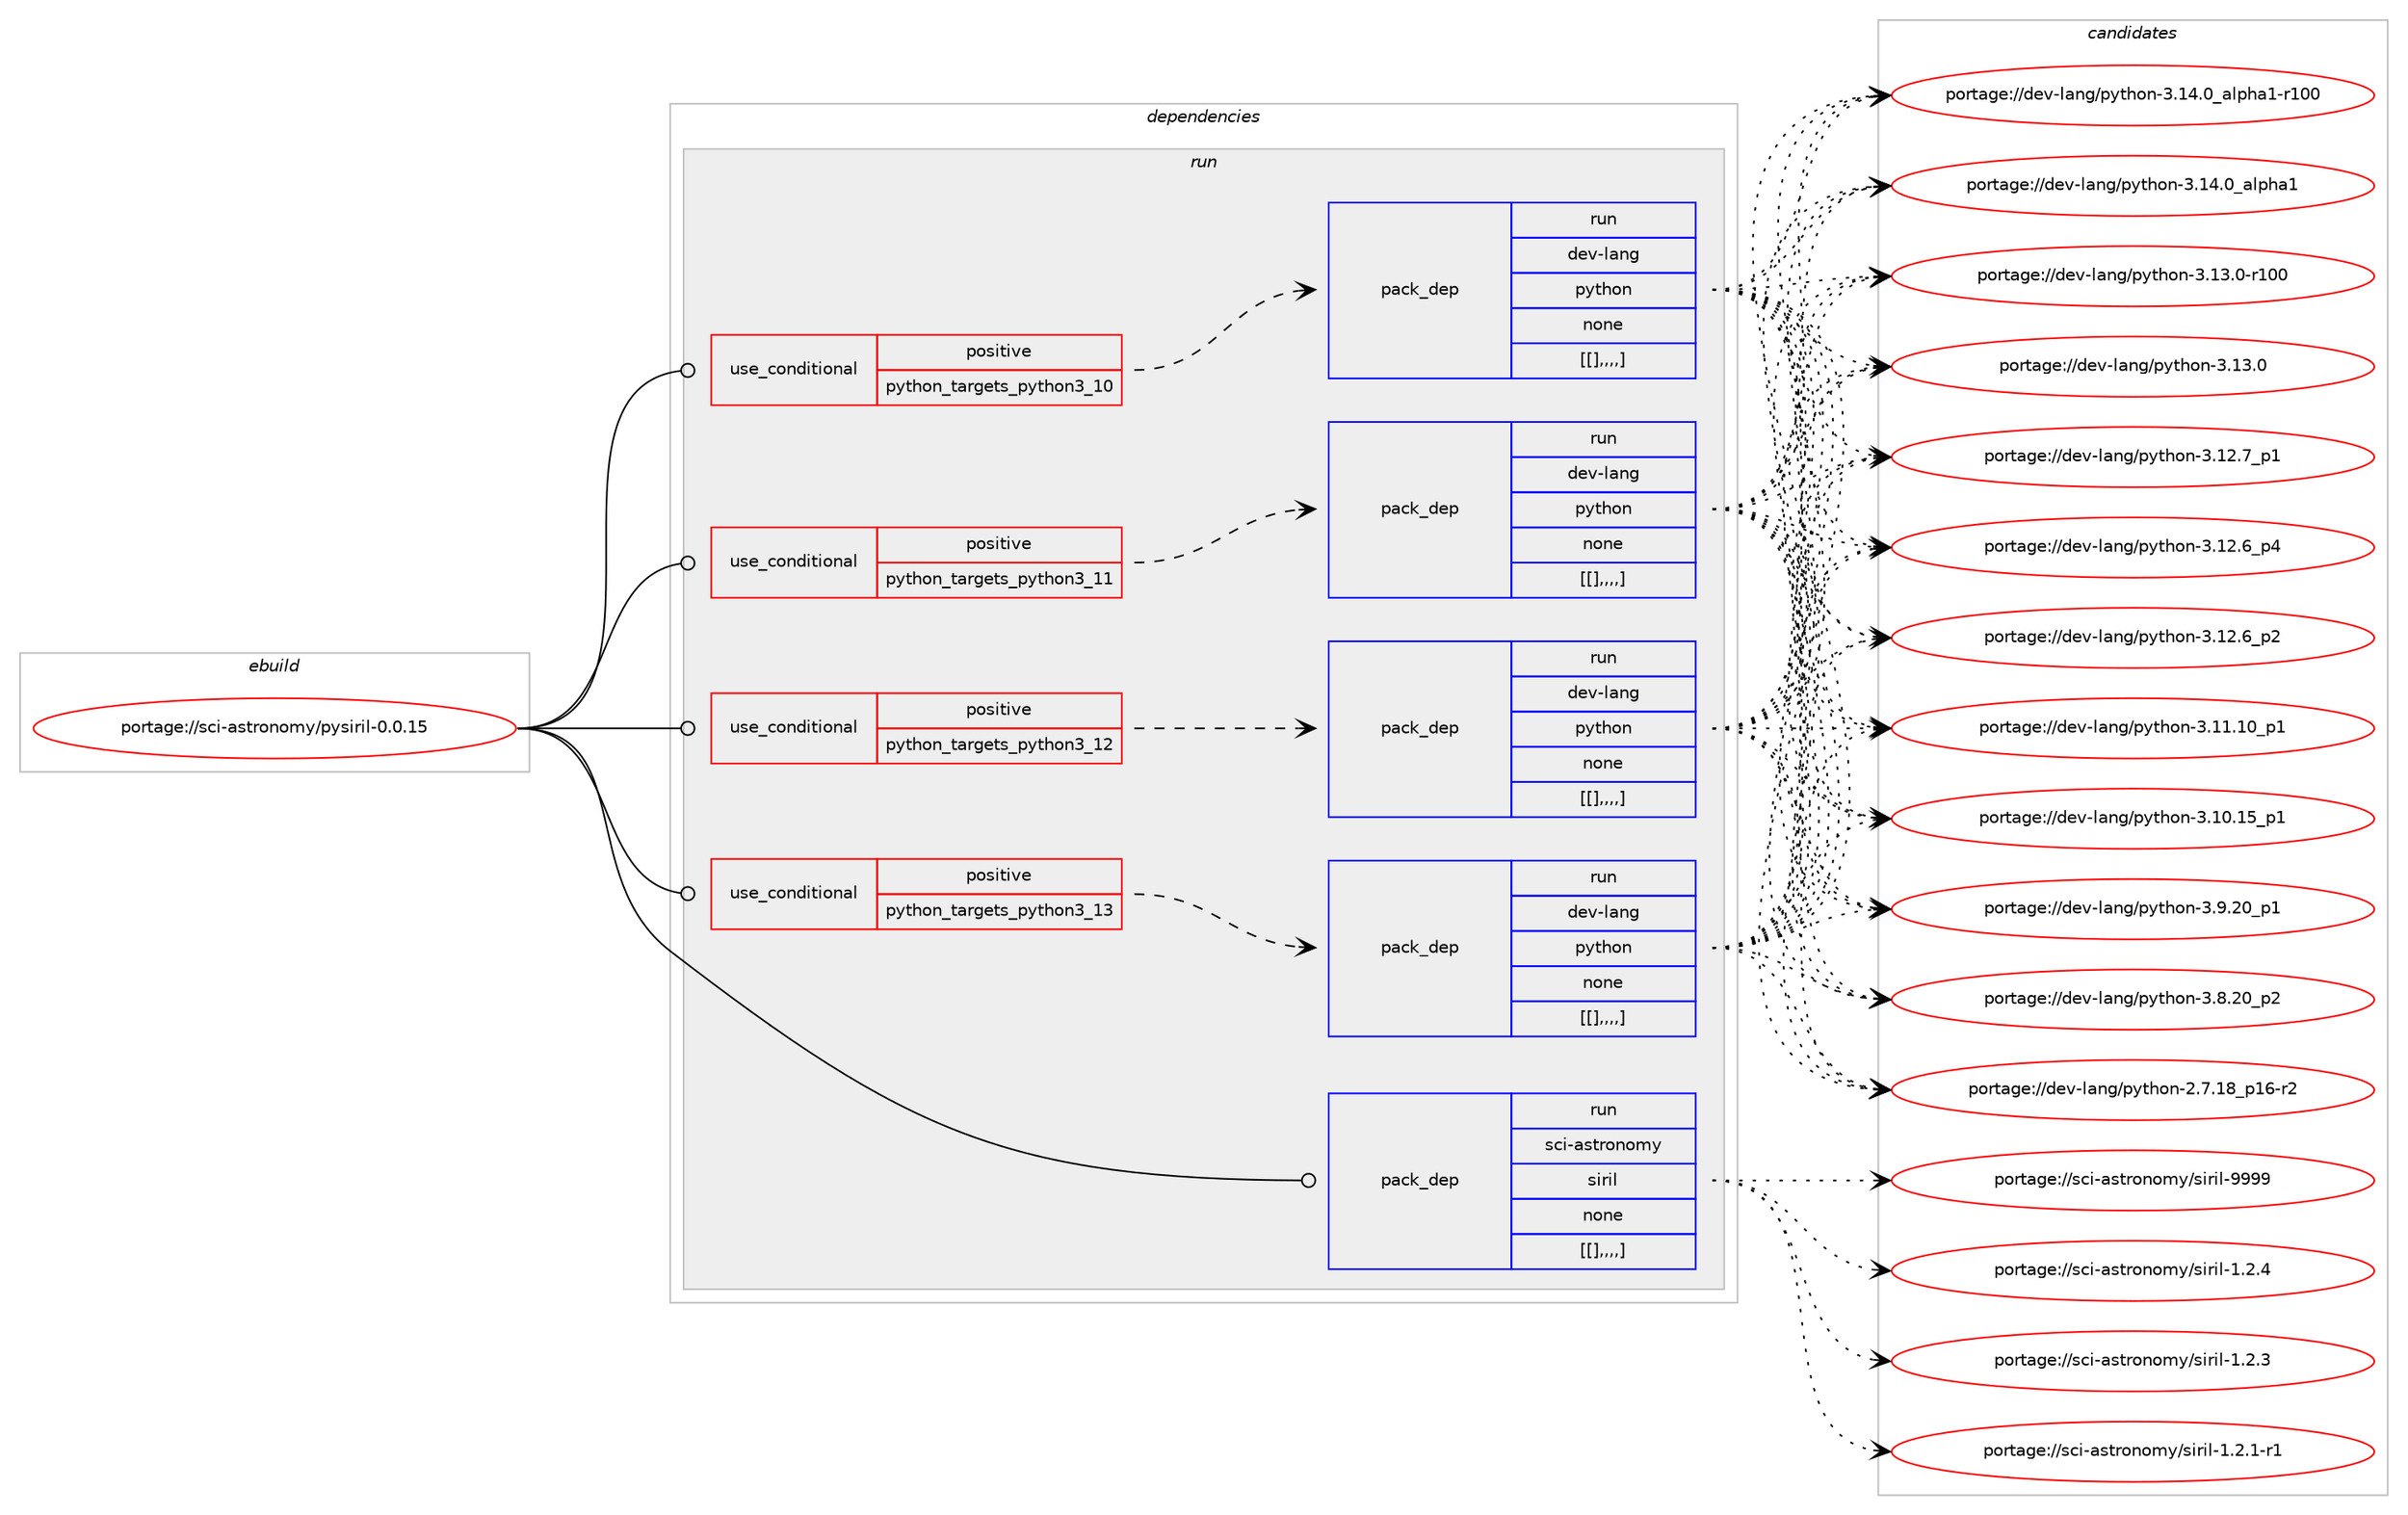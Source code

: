 digraph prolog {

# *************
# Graph options
# *************

newrank=true;
concentrate=true;
compound=true;
graph [rankdir=LR,fontname=Helvetica,fontsize=10,ranksep=1.5];#, ranksep=2.5, nodesep=0.2];
edge  [arrowhead=vee];
node  [fontname=Helvetica,fontsize=10];

# **********
# The ebuild
# **********

subgraph cluster_leftcol {
color=gray;
label=<<i>ebuild</i>>;
id [label="portage://sci-astronomy/pysiril-0.0.15", color=red, width=4, href="../sci-astronomy/pysiril-0.0.15.svg"];
}

# ****************
# The dependencies
# ****************

subgraph cluster_midcol {
color=gray;
label=<<i>dependencies</i>>;
subgraph cluster_compile {
fillcolor="#eeeeee";
style=filled;
label=<<i>compile</i>>;
}
subgraph cluster_compileandrun {
fillcolor="#eeeeee";
style=filled;
label=<<i>compile and run</i>>;
}
subgraph cluster_run {
fillcolor="#eeeeee";
style=filled;
label=<<i>run</i>>;
subgraph cond109841 {
dependency414034 [label=<<TABLE BORDER="0" CELLBORDER="1" CELLSPACING="0" CELLPADDING="4"><TR><TD ROWSPAN="3" CELLPADDING="10">use_conditional</TD></TR><TR><TD>positive</TD></TR><TR><TD>python_targets_python3_10</TD></TR></TABLE>>, shape=none, color=red];
subgraph pack301098 {
dependency414042 [label=<<TABLE BORDER="0" CELLBORDER="1" CELLSPACING="0" CELLPADDING="4" WIDTH="220"><TR><TD ROWSPAN="6" CELLPADDING="30">pack_dep</TD></TR><TR><TD WIDTH="110">run</TD></TR><TR><TD>dev-lang</TD></TR><TR><TD>python</TD></TR><TR><TD>none</TD></TR><TR><TD>[[],,,,]</TD></TR></TABLE>>, shape=none, color=blue];
}
dependency414034:e -> dependency414042:w [weight=20,style="dashed",arrowhead="vee"];
}
id:e -> dependency414034:w [weight=20,style="solid",arrowhead="odot"];
subgraph cond109846 {
dependency414052 [label=<<TABLE BORDER="0" CELLBORDER="1" CELLSPACING="0" CELLPADDING="4"><TR><TD ROWSPAN="3" CELLPADDING="10">use_conditional</TD></TR><TR><TD>positive</TD></TR><TR><TD>python_targets_python3_11</TD></TR></TABLE>>, shape=none, color=red];
subgraph pack301110 {
dependency414057 [label=<<TABLE BORDER="0" CELLBORDER="1" CELLSPACING="0" CELLPADDING="4" WIDTH="220"><TR><TD ROWSPAN="6" CELLPADDING="30">pack_dep</TD></TR><TR><TD WIDTH="110">run</TD></TR><TR><TD>dev-lang</TD></TR><TR><TD>python</TD></TR><TR><TD>none</TD></TR><TR><TD>[[],,,,]</TD></TR></TABLE>>, shape=none, color=blue];
}
dependency414052:e -> dependency414057:w [weight=20,style="dashed",arrowhead="vee"];
}
id:e -> dependency414052:w [weight=20,style="solid",arrowhead="odot"];
subgraph cond109855 {
dependency414076 [label=<<TABLE BORDER="0" CELLBORDER="1" CELLSPACING="0" CELLPADDING="4"><TR><TD ROWSPAN="3" CELLPADDING="10">use_conditional</TD></TR><TR><TD>positive</TD></TR><TR><TD>python_targets_python3_12</TD></TR></TABLE>>, shape=none, color=red];
subgraph pack301127 {
dependency414103 [label=<<TABLE BORDER="0" CELLBORDER="1" CELLSPACING="0" CELLPADDING="4" WIDTH="220"><TR><TD ROWSPAN="6" CELLPADDING="30">pack_dep</TD></TR><TR><TD WIDTH="110">run</TD></TR><TR><TD>dev-lang</TD></TR><TR><TD>python</TD></TR><TR><TD>none</TD></TR><TR><TD>[[],,,,]</TD></TR></TABLE>>, shape=none, color=blue];
}
dependency414076:e -> dependency414103:w [weight=20,style="dashed",arrowhead="vee"];
}
id:e -> dependency414076:w [weight=20,style="solid",arrowhead="odot"];
subgraph cond109869 {
dependency414134 [label=<<TABLE BORDER="0" CELLBORDER="1" CELLSPACING="0" CELLPADDING="4"><TR><TD ROWSPAN="3" CELLPADDING="10">use_conditional</TD></TR><TR><TD>positive</TD></TR><TR><TD>python_targets_python3_13</TD></TR></TABLE>>, shape=none, color=red];
subgraph pack301176 {
dependency414174 [label=<<TABLE BORDER="0" CELLBORDER="1" CELLSPACING="0" CELLPADDING="4" WIDTH="220"><TR><TD ROWSPAN="6" CELLPADDING="30">pack_dep</TD></TR><TR><TD WIDTH="110">run</TD></TR><TR><TD>dev-lang</TD></TR><TR><TD>python</TD></TR><TR><TD>none</TD></TR><TR><TD>[[],,,,]</TD></TR></TABLE>>, shape=none, color=blue];
}
dependency414134:e -> dependency414174:w [weight=20,style="dashed",arrowhead="vee"];
}
id:e -> dependency414134:w [weight=20,style="solid",arrowhead="odot"];
subgraph pack301196 {
dependency414189 [label=<<TABLE BORDER="0" CELLBORDER="1" CELLSPACING="0" CELLPADDING="4" WIDTH="220"><TR><TD ROWSPAN="6" CELLPADDING="30">pack_dep</TD></TR><TR><TD WIDTH="110">run</TD></TR><TR><TD>sci-astronomy</TD></TR><TR><TD>siril</TD></TR><TR><TD>none</TD></TR><TR><TD>[[],,,,]</TD></TR></TABLE>>, shape=none, color=blue];
}
id:e -> dependency414189:w [weight=20,style="solid",arrowhead="odot"];
}
}

# **************
# The candidates
# **************

subgraph cluster_choices {
rank=same;
color=gray;
label=<<i>candidates</i>>;

subgraph choice300569 {
color=black;
nodesep=1;
choice100101118451089711010347112121116104111110455146495246489597108112104974945114494848 [label="portage://dev-lang/python-3.14.0_alpha1-r100", color=red, width=4,href="../dev-lang/python-3.14.0_alpha1-r100.svg"];
choice1001011184510897110103471121211161041111104551464952464895971081121049749 [label="portage://dev-lang/python-3.14.0_alpha1", color=red, width=4,href="../dev-lang/python-3.14.0_alpha1.svg"];
choice1001011184510897110103471121211161041111104551464951464845114494848 [label="portage://dev-lang/python-3.13.0-r100", color=red, width=4,href="../dev-lang/python-3.13.0-r100.svg"];
choice10010111845108971101034711212111610411111045514649514648 [label="portage://dev-lang/python-3.13.0", color=red, width=4,href="../dev-lang/python-3.13.0.svg"];
choice100101118451089711010347112121116104111110455146495046559511249 [label="portage://dev-lang/python-3.12.7_p1", color=red, width=4,href="../dev-lang/python-3.12.7_p1.svg"];
choice100101118451089711010347112121116104111110455146495046549511252 [label="portage://dev-lang/python-3.12.6_p4", color=red, width=4,href="../dev-lang/python-3.12.6_p4.svg"];
choice100101118451089711010347112121116104111110455146495046549511250 [label="portage://dev-lang/python-3.12.6_p2", color=red, width=4,href="../dev-lang/python-3.12.6_p2.svg"];
choice10010111845108971101034711212111610411111045514649494649489511249 [label="portage://dev-lang/python-3.11.10_p1", color=red, width=4,href="../dev-lang/python-3.11.10_p1.svg"];
choice10010111845108971101034711212111610411111045514649484649539511249 [label="portage://dev-lang/python-3.10.15_p1", color=red, width=4,href="../dev-lang/python-3.10.15_p1.svg"];
choice100101118451089711010347112121116104111110455146574650489511249 [label="portage://dev-lang/python-3.9.20_p1", color=red, width=4,href="../dev-lang/python-3.9.20_p1.svg"];
choice100101118451089711010347112121116104111110455146564650489511250 [label="portage://dev-lang/python-3.8.20_p2", color=red, width=4,href="../dev-lang/python-3.8.20_p2.svg"];
choice100101118451089711010347112121116104111110455046554649569511249544511450 [label="portage://dev-lang/python-2.7.18_p16-r2", color=red, width=4,href="../dev-lang/python-2.7.18_p16-r2.svg"];
dependency414042:e -> choice100101118451089711010347112121116104111110455146495246489597108112104974945114494848:w [style=dotted,weight="100"];
dependency414042:e -> choice1001011184510897110103471121211161041111104551464952464895971081121049749:w [style=dotted,weight="100"];
dependency414042:e -> choice1001011184510897110103471121211161041111104551464951464845114494848:w [style=dotted,weight="100"];
dependency414042:e -> choice10010111845108971101034711212111610411111045514649514648:w [style=dotted,weight="100"];
dependency414042:e -> choice100101118451089711010347112121116104111110455146495046559511249:w [style=dotted,weight="100"];
dependency414042:e -> choice100101118451089711010347112121116104111110455146495046549511252:w [style=dotted,weight="100"];
dependency414042:e -> choice100101118451089711010347112121116104111110455146495046549511250:w [style=dotted,weight="100"];
dependency414042:e -> choice10010111845108971101034711212111610411111045514649494649489511249:w [style=dotted,weight="100"];
dependency414042:e -> choice10010111845108971101034711212111610411111045514649484649539511249:w [style=dotted,weight="100"];
dependency414042:e -> choice100101118451089711010347112121116104111110455146574650489511249:w [style=dotted,weight="100"];
dependency414042:e -> choice100101118451089711010347112121116104111110455146564650489511250:w [style=dotted,weight="100"];
dependency414042:e -> choice100101118451089711010347112121116104111110455046554649569511249544511450:w [style=dotted,weight="100"];
}
subgraph choice300585 {
color=black;
nodesep=1;
choice100101118451089711010347112121116104111110455146495246489597108112104974945114494848 [label="portage://dev-lang/python-3.14.0_alpha1-r100", color=red, width=4,href="../dev-lang/python-3.14.0_alpha1-r100.svg"];
choice1001011184510897110103471121211161041111104551464952464895971081121049749 [label="portage://dev-lang/python-3.14.0_alpha1", color=red, width=4,href="../dev-lang/python-3.14.0_alpha1.svg"];
choice1001011184510897110103471121211161041111104551464951464845114494848 [label="portage://dev-lang/python-3.13.0-r100", color=red, width=4,href="../dev-lang/python-3.13.0-r100.svg"];
choice10010111845108971101034711212111610411111045514649514648 [label="portage://dev-lang/python-3.13.0", color=red, width=4,href="../dev-lang/python-3.13.0.svg"];
choice100101118451089711010347112121116104111110455146495046559511249 [label="portage://dev-lang/python-3.12.7_p1", color=red, width=4,href="../dev-lang/python-3.12.7_p1.svg"];
choice100101118451089711010347112121116104111110455146495046549511252 [label="portage://dev-lang/python-3.12.6_p4", color=red, width=4,href="../dev-lang/python-3.12.6_p4.svg"];
choice100101118451089711010347112121116104111110455146495046549511250 [label="portage://dev-lang/python-3.12.6_p2", color=red, width=4,href="../dev-lang/python-3.12.6_p2.svg"];
choice10010111845108971101034711212111610411111045514649494649489511249 [label="portage://dev-lang/python-3.11.10_p1", color=red, width=4,href="../dev-lang/python-3.11.10_p1.svg"];
choice10010111845108971101034711212111610411111045514649484649539511249 [label="portage://dev-lang/python-3.10.15_p1", color=red, width=4,href="../dev-lang/python-3.10.15_p1.svg"];
choice100101118451089711010347112121116104111110455146574650489511249 [label="portage://dev-lang/python-3.9.20_p1", color=red, width=4,href="../dev-lang/python-3.9.20_p1.svg"];
choice100101118451089711010347112121116104111110455146564650489511250 [label="portage://dev-lang/python-3.8.20_p2", color=red, width=4,href="../dev-lang/python-3.8.20_p2.svg"];
choice100101118451089711010347112121116104111110455046554649569511249544511450 [label="portage://dev-lang/python-2.7.18_p16-r2", color=red, width=4,href="../dev-lang/python-2.7.18_p16-r2.svg"];
dependency414057:e -> choice100101118451089711010347112121116104111110455146495246489597108112104974945114494848:w [style=dotted,weight="100"];
dependency414057:e -> choice1001011184510897110103471121211161041111104551464952464895971081121049749:w [style=dotted,weight="100"];
dependency414057:e -> choice1001011184510897110103471121211161041111104551464951464845114494848:w [style=dotted,weight="100"];
dependency414057:e -> choice10010111845108971101034711212111610411111045514649514648:w [style=dotted,weight="100"];
dependency414057:e -> choice100101118451089711010347112121116104111110455146495046559511249:w [style=dotted,weight="100"];
dependency414057:e -> choice100101118451089711010347112121116104111110455146495046549511252:w [style=dotted,weight="100"];
dependency414057:e -> choice100101118451089711010347112121116104111110455146495046549511250:w [style=dotted,weight="100"];
dependency414057:e -> choice10010111845108971101034711212111610411111045514649494649489511249:w [style=dotted,weight="100"];
dependency414057:e -> choice10010111845108971101034711212111610411111045514649484649539511249:w [style=dotted,weight="100"];
dependency414057:e -> choice100101118451089711010347112121116104111110455146574650489511249:w [style=dotted,weight="100"];
dependency414057:e -> choice100101118451089711010347112121116104111110455146564650489511250:w [style=dotted,weight="100"];
dependency414057:e -> choice100101118451089711010347112121116104111110455046554649569511249544511450:w [style=dotted,weight="100"];
}
subgraph choice300593 {
color=black;
nodesep=1;
choice100101118451089711010347112121116104111110455146495246489597108112104974945114494848 [label="portage://dev-lang/python-3.14.0_alpha1-r100", color=red, width=4,href="../dev-lang/python-3.14.0_alpha1-r100.svg"];
choice1001011184510897110103471121211161041111104551464952464895971081121049749 [label="portage://dev-lang/python-3.14.0_alpha1", color=red, width=4,href="../dev-lang/python-3.14.0_alpha1.svg"];
choice1001011184510897110103471121211161041111104551464951464845114494848 [label="portage://dev-lang/python-3.13.0-r100", color=red, width=4,href="../dev-lang/python-3.13.0-r100.svg"];
choice10010111845108971101034711212111610411111045514649514648 [label="portage://dev-lang/python-3.13.0", color=red, width=4,href="../dev-lang/python-3.13.0.svg"];
choice100101118451089711010347112121116104111110455146495046559511249 [label="portage://dev-lang/python-3.12.7_p1", color=red, width=4,href="../dev-lang/python-3.12.7_p1.svg"];
choice100101118451089711010347112121116104111110455146495046549511252 [label="portage://dev-lang/python-3.12.6_p4", color=red, width=4,href="../dev-lang/python-3.12.6_p4.svg"];
choice100101118451089711010347112121116104111110455146495046549511250 [label="portage://dev-lang/python-3.12.6_p2", color=red, width=4,href="../dev-lang/python-3.12.6_p2.svg"];
choice10010111845108971101034711212111610411111045514649494649489511249 [label="portage://dev-lang/python-3.11.10_p1", color=red, width=4,href="../dev-lang/python-3.11.10_p1.svg"];
choice10010111845108971101034711212111610411111045514649484649539511249 [label="portage://dev-lang/python-3.10.15_p1", color=red, width=4,href="../dev-lang/python-3.10.15_p1.svg"];
choice100101118451089711010347112121116104111110455146574650489511249 [label="portage://dev-lang/python-3.9.20_p1", color=red, width=4,href="../dev-lang/python-3.9.20_p1.svg"];
choice100101118451089711010347112121116104111110455146564650489511250 [label="portage://dev-lang/python-3.8.20_p2", color=red, width=4,href="../dev-lang/python-3.8.20_p2.svg"];
choice100101118451089711010347112121116104111110455046554649569511249544511450 [label="portage://dev-lang/python-2.7.18_p16-r2", color=red, width=4,href="../dev-lang/python-2.7.18_p16-r2.svg"];
dependency414103:e -> choice100101118451089711010347112121116104111110455146495246489597108112104974945114494848:w [style=dotted,weight="100"];
dependency414103:e -> choice1001011184510897110103471121211161041111104551464952464895971081121049749:w [style=dotted,weight="100"];
dependency414103:e -> choice1001011184510897110103471121211161041111104551464951464845114494848:w [style=dotted,weight="100"];
dependency414103:e -> choice10010111845108971101034711212111610411111045514649514648:w [style=dotted,weight="100"];
dependency414103:e -> choice100101118451089711010347112121116104111110455146495046559511249:w [style=dotted,weight="100"];
dependency414103:e -> choice100101118451089711010347112121116104111110455146495046549511252:w [style=dotted,weight="100"];
dependency414103:e -> choice100101118451089711010347112121116104111110455146495046549511250:w [style=dotted,weight="100"];
dependency414103:e -> choice10010111845108971101034711212111610411111045514649494649489511249:w [style=dotted,weight="100"];
dependency414103:e -> choice10010111845108971101034711212111610411111045514649484649539511249:w [style=dotted,weight="100"];
dependency414103:e -> choice100101118451089711010347112121116104111110455146574650489511249:w [style=dotted,weight="100"];
dependency414103:e -> choice100101118451089711010347112121116104111110455146564650489511250:w [style=dotted,weight="100"];
dependency414103:e -> choice100101118451089711010347112121116104111110455046554649569511249544511450:w [style=dotted,weight="100"];
}
subgraph choice300639 {
color=black;
nodesep=1;
choice100101118451089711010347112121116104111110455146495246489597108112104974945114494848 [label="portage://dev-lang/python-3.14.0_alpha1-r100", color=red, width=4,href="../dev-lang/python-3.14.0_alpha1-r100.svg"];
choice1001011184510897110103471121211161041111104551464952464895971081121049749 [label="portage://dev-lang/python-3.14.0_alpha1", color=red, width=4,href="../dev-lang/python-3.14.0_alpha1.svg"];
choice1001011184510897110103471121211161041111104551464951464845114494848 [label="portage://dev-lang/python-3.13.0-r100", color=red, width=4,href="../dev-lang/python-3.13.0-r100.svg"];
choice10010111845108971101034711212111610411111045514649514648 [label="portage://dev-lang/python-3.13.0", color=red, width=4,href="../dev-lang/python-3.13.0.svg"];
choice100101118451089711010347112121116104111110455146495046559511249 [label="portage://dev-lang/python-3.12.7_p1", color=red, width=4,href="../dev-lang/python-3.12.7_p1.svg"];
choice100101118451089711010347112121116104111110455146495046549511252 [label="portage://dev-lang/python-3.12.6_p4", color=red, width=4,href="../dev-lang/python-3.12.6_p4.svg"];
choice100101118451089711010347112121116104111110455146495046549511250 [label="portage://dev-lang/python-3.12.6_p2", color=red, width=4,href="../dev-lang/python-3.12.6_p2.svg"];
choice10010111845108971101034711212111610411111045514649494649489511249 [label="portage://dev-lang/python-3.11.10_p1", color=red, width=4,href="../dev-lang/python-3.11.10_p1.svg"];
choice10010111845108971101034711212111610411111045514649484649539511249 [label="portage://dev-lang/python-3.10.15_p1", color=red, width=4,href="../dev-lang/python-3.10.15_p1.svg"];
choice100101118451089711010347112121116104111110455146574650489511249 [label="portage://dev-lang/python-3.9.20_p1", color=red, width=4,href="../dev-lang/python-3.9.20_p1.svg"];
choice100101118451089711010347112121116104111110455146564650489511250 [label="portage://dev-lang/python-3.8.20_p2", color=red, width=4,href="../dev-lang/python-3.8.20_p2.svg"];
choice100101118451089711010347112121116104111110455046554649569511249544511450 [label="portage://dev-lang/python-2.7.18_p16-r2", color=red, width=4,href="../dev-lang/python-2.7.18_p16-r2.svg"];
dependency414174:e -> choice100101118451089711010347112121116104111110455146495246489597108112104974945114494848:w [style=dotted,weight="100"];
dependency414174:e -> choice1001011184510897110103471121211161041111104551464952464895971081121049749:w [style=dotted,weight="100"];
dependency414174:e -> choice1001011184510897110103471121211161041111104551464951464845114494848:w [style=dotted,weight="100"];
dependency414174:e -> choice10010111845108971101034711212111610411111045514649514648:w [style=dotted,weight="100"];
dependency414174:e -> choice100101118451089711010347112121116104111110455146495046559511249:w [style=dotted,weight="100"];
dependency414174:e -> choice100101118451089711010347112121116104111110455146495046549511252:w [style=dotted,weight="100"];
dependency414174:e -> choice100101118451089711010347112121116104111110455146495046549511250:w [style=dotted,weight="100"];
dependency414174:e -> choice10010111845108971101034711212111610411111045514649494649489511249:w [style=dotted,weight="100"];
dependency414174:e -> choice10010111845108971101034711212111610411111045514649484649539511249:w [style=dotted,weight="100"];
dependency414174:e -> choice100101118451089711010347112121116104111110455146574650489511249:w [style=dotted,weight="100"];
dependency414174:e -> choice100101118451089711010347112121116104111110455146564650489511250:w [style=dotted,weight="100"];
dependency414174:e -> choice100101118451089711010347112121116104111110455046554649569511249544511450:w [style=dotted,weight="100"];
}
subgraph choice300651 {
color=black;
nodesep=1;
choice115991054597115116114111110111109121471151051141051084557575757 [label="portage://sci-astronomy/siril-9999", color=red, width=4,href="../sci-astronomy/siril-9999.svg"];
choice11599105459711511611411111011110912147115105114105108454946504652 [label="portage://sci-astronomy/siril-1.2.4", color=red, width=4,href="../sci-astronomy/siril-1.2.4.svg"];
choice11599105459711511611411111011110912147115105114105108454946504651 [label="portage://sci-astronomy/siril-1.2.3", color=red, width=4,href="../sci-astronomy/siril-1.2.3.svg"];
choice115991054597115116114111110111109121471151051141051084549465046494511449 [label="portage://sci-astronomy/siril-1.2.1-r1", color=red, width=4,href="../sci-astronomy/siril-1.2.1-r1.svg"];
dependency414189:e -> choice115991054597115116114111110111109121471151051141051084557575757:w [style=dotted,weight="100"];
dependency414189:e -> choice11599105459711511611411111011110912147115105114105108454946504652:w [style=dotted,weight="100"];
dependency414189:e -> choice11599105459711511611411111011110912147115105114105108454946504651:w [style=dotted,weight="100"];
dependency414189:e -> choice115991054597115116114111110111109121471151051141051084549465046494511449:w [style=dotted,weight="100"];
}
}

}
